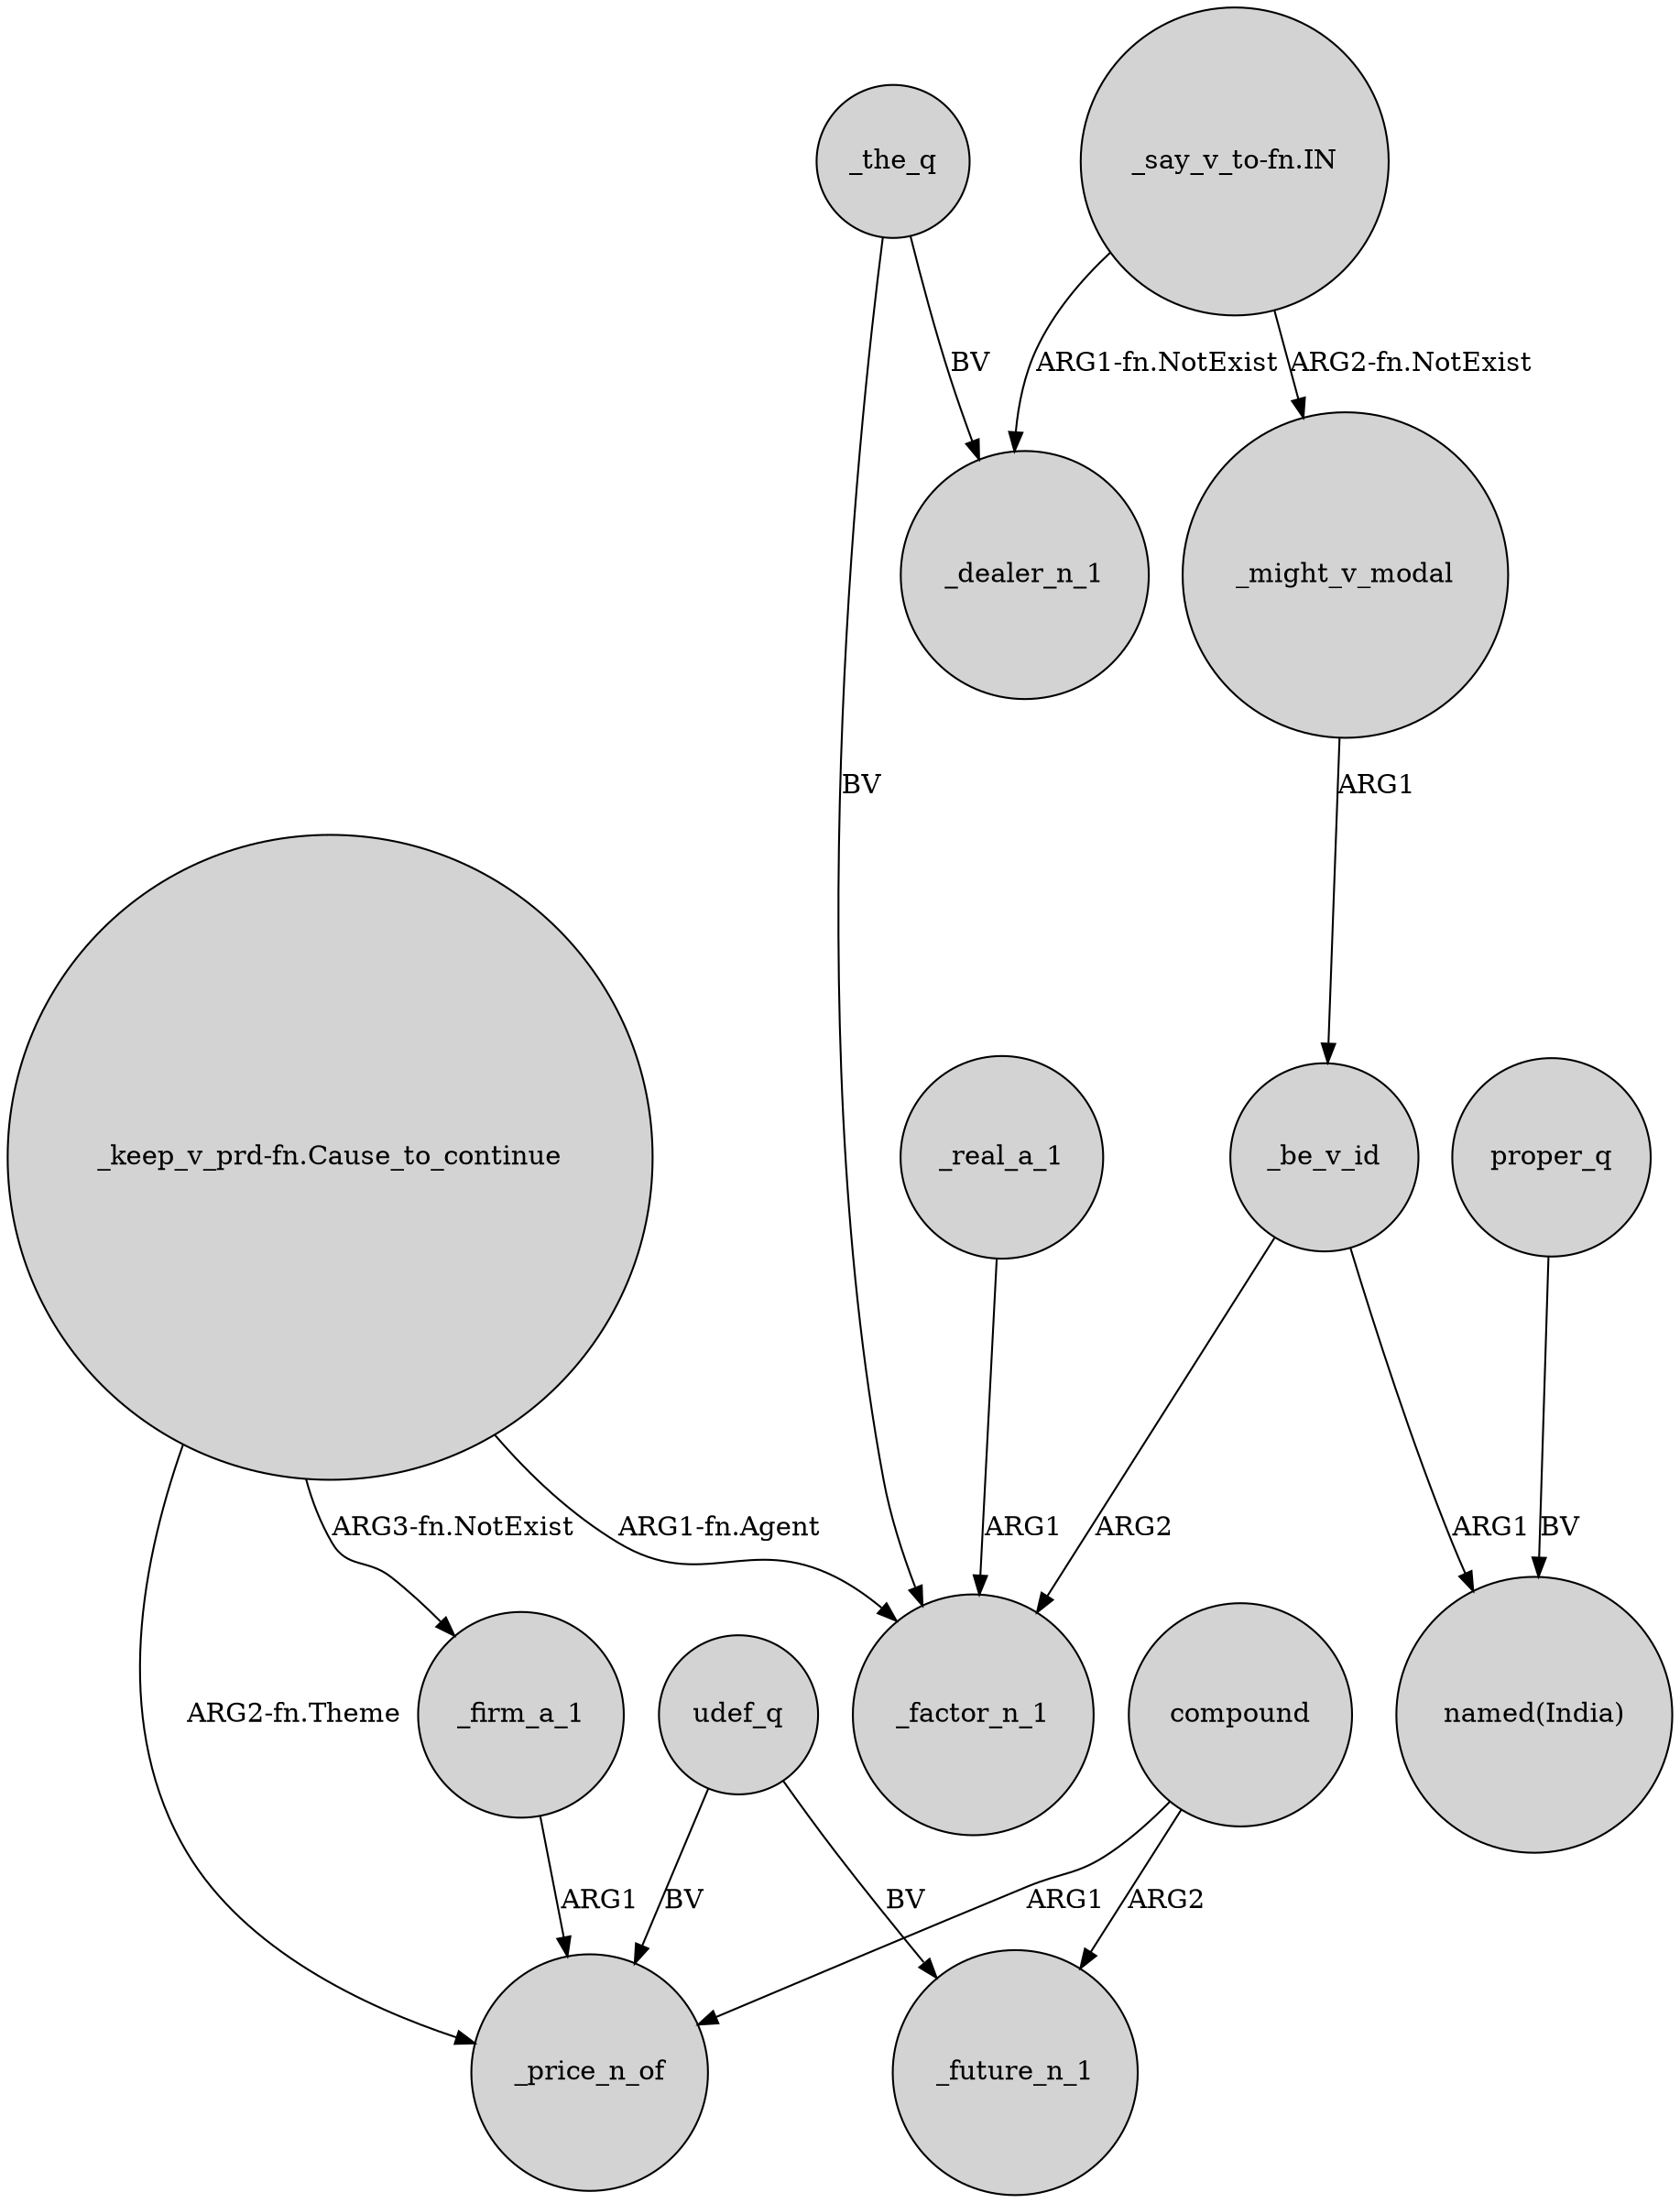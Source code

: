 digraph {
	node [shape=circle style=filled]
	"_say_v_to-fn.IN" -> _dealer_n_1 [label="ARG1-fn.NotExist"]
	"_keep_v_prd-fn.Cause_to_continue" -> _firm_a_1 [label="ARG3-fn.NotExist"]
	"_say_v_to-fn.IN" -> _might_v_modal [label="ARG2-fn.NotExist"]
	_real_a_1 -> _factor_n_1 [label=ARG1]
	"_keep_v_prd-fn.Cause_to_continue" -> _price_n_of [label="ARG2-fn.Theme"]
	_be_v_id -> "named(India)" [label=ARG1]
	udef_q -> _price_n_of [label=BV]
	_firm_a_1 -> _price_n_of [label=ARG1]
	_the_q -> _dealer_n_1 [label=BV]
	_might_v_modal -> _be_v_id [label=ARG1]
	_be_v_id -> _factor_n_1 [label=ARG2]
	compound -> _price_n_of [label=ARG1]
	"_keep_v_prd-fn.Cause_to_continue" -> _factor_n_1 [label="ARG1-fn.Agent"]
	compound -> _future_n_1 [label=ARG2]
	udef_q -> _future_n_1 [label=BV]
	_the_q -> _factor_n_1 [label=BV]
	proper_q -> "named(India)" [label=BV]
}
